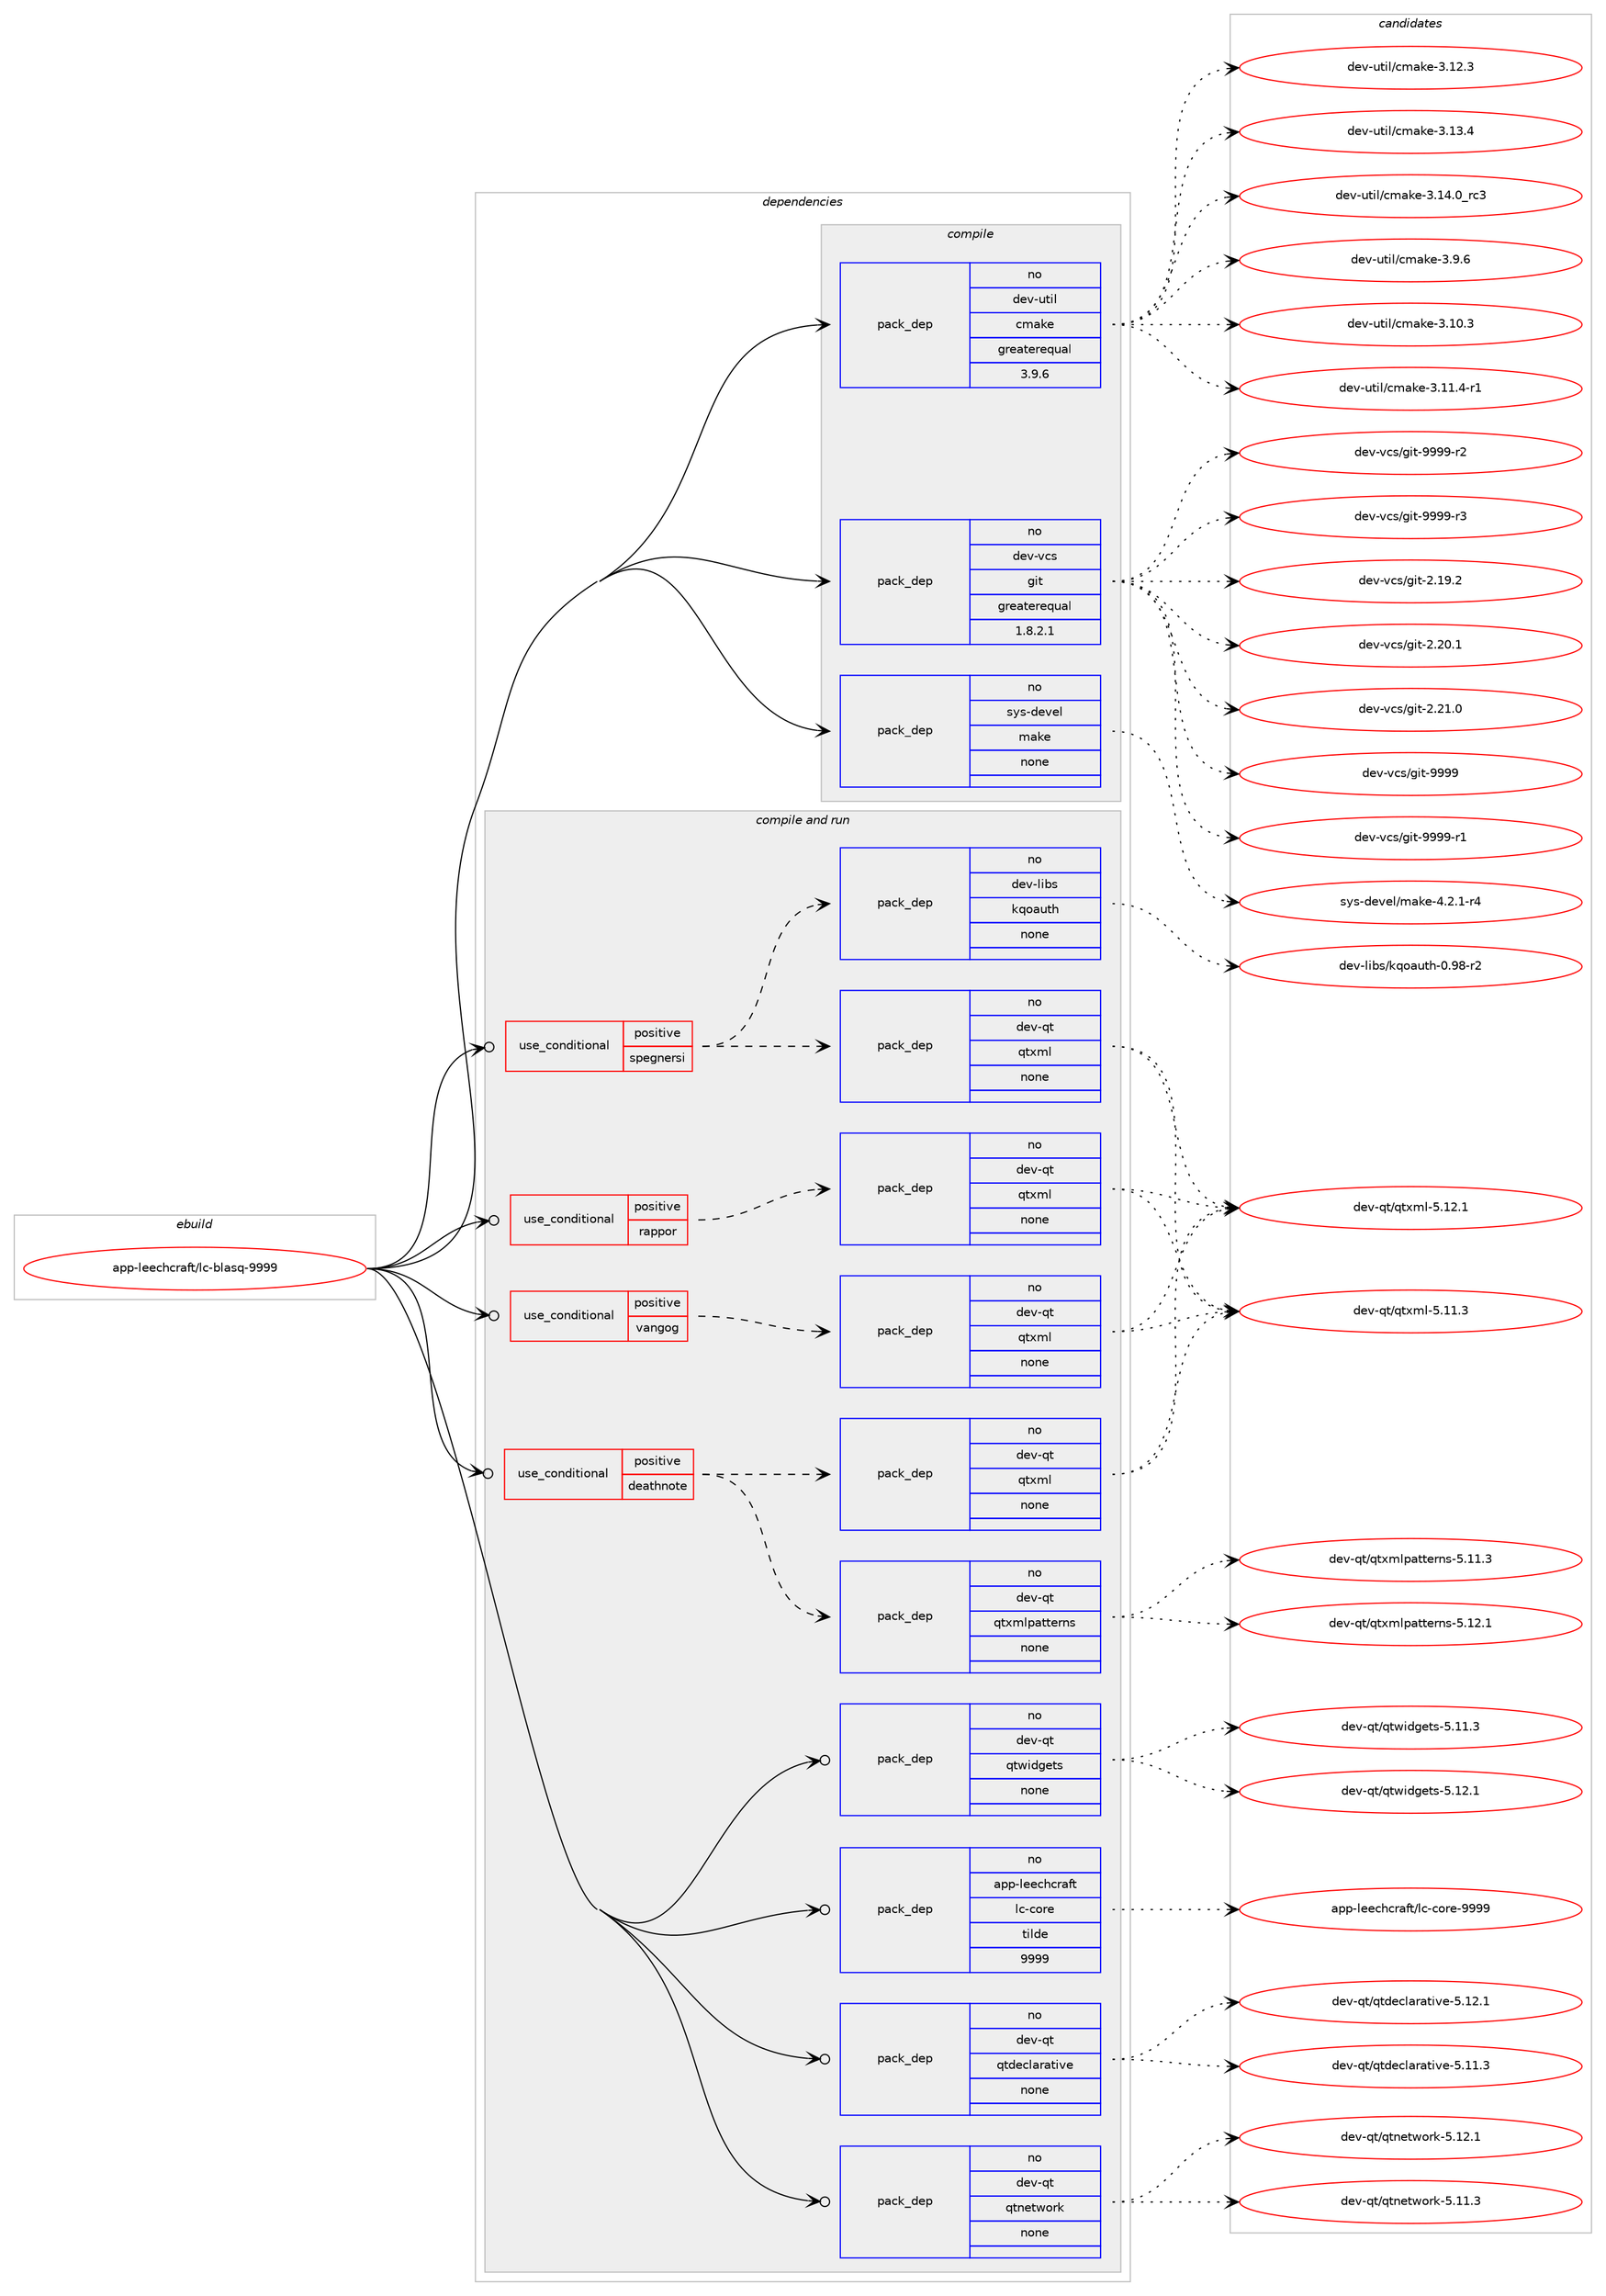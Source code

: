 digraph prolog {

# *************
# Graph options
# *************

newrank=true;
concentrate=true;
compound=true;
graph [rankdir=LR,fontname=Helvetica,fontsize=10,ranksep=1.5];#, ranksep=2.5, nodesep=0.2];
edge  [arrowhead=vee];
node  [fontname=Helvetica,fontsize=10];

# **********
# The ebuild
# **********

subgraph cluster_leftcol {
color=gray;
rank=same;
label=<<i>ebuild</i>>;
id [label="app-leechcraft/lc-blasq-9999", color=red, width=4, href="../app-leechcraft/lc-blasq-9999.svg"];
}

# ****************
# The dependencies
# ****************

subgraph cluster_midcol {
color=gray;
label=<<i>dependencies</i>>;
subgraph cluster_compile {
fillcolor="#eeeeee";
style=filled;
label=<<i>compile</i>>;
subgraph pack923705 {
dependency1296796 [label=<<TABLE BORDER="0" CELLBORDER="1" CELLSPACING="0" CELLPADDING="4" WIDTH="220"><TR><TD ROWSPAN="6" CELLPADDING="30">pack_dep</TD></TR><TR><TD WIDTH="110">no</TD></TR><TR><TD>dev-util</TD></TR><TR><TD>cmake</TD></TR><TR><TD>greaterequal</TD></TR><TR><TD>3.9.6</TD></TR></TABLE>>, shape=none, color=blue];
}
id:e -> dependency1296796:w [weight=20,style="solid",arrowhead="vee"];
subgraph pack923706 {
dependency1296797 [label=<<TABLE BORDER="0" CELLBORDER="1" CELLSPACING="0" CELLPADDING="4" WIDTH="220"><TR><TD ROWSPAN="6" CELLPADDING="30">pack_dep</TD></TR><TR><TD WIDTH="110">no</TD></TR><TR><TD>dev-vcs</TD></TR><TR><TD>git</TD></TR><TR><TD>greaterequal</TD></TR><TR><TD>1.8.2.1</TD></TR></TABLE>>, shape=none, color=blue];
}
id:e -> dependency1296797:w [weight=20,style="solid",arrowhead="vee"];
subgraph pack923707 {
dependency1296798 [label=<<TABLE BORDER="0" CELLBORDER="1" CELLSPACING="0" CELLPADDING="4" WIDTH="220"><TR><TD ROWSPAN="6" CELLPADDING="30">pack_dep</TD></TR><TR><TD WIDTH="110">no</TD></TR><TR><TD>sys-devel</TD></TR><TR><TD>make</TD></TR><TR><TD>none</TD></TR><TR><TD></TD></TR></TABLE>>, shape=none, color=blue];
}
id:e -> dependency1296798:w [weight=20,style="solid",arrowhead="vee"];
}
subgraph cluster_compileandrun {
fillcolor="#eeeeee";
style=filled;
label=<<i>compile and run</i>>;
subgraph cond352911 {
dependency1296799 [label=<<TABLE BORDER="0" CELLBORDER="1" CELLSPACING="0" CELLPADDING="4"><TR><TD ROWSPAN="3" CELLPADDING="10">use_conditional</TD></TR><TR><TD>positive</TD></TR><TR><TD>deathnote</TD></TR></TABLE>>, shape=none, color=red];
subgraph pack923708 {
dependency1296800 [label=<<TABLE BORDER="0" CELLBORDER="1" CELLSPACING="0" CELLPADDING="4" WIDTH="220"><TR><TD ROWSPAN="6" CELLPADDING="30">pack_dep</TD></TR><TR><TD WIDTH="110">no</TD></TR><TR><TD>dev-qt</TD></TR><TR><TD>qtxml</TD></TR><TR><TD>none</TD></TR><TR><TD></TD></TR></TABLE>>, shape=none, color=blue];
}
dependency1296799:e -> dependency1296800:w [weight=20,style="dashed",arrowhead="vee"];
subgraph pack923709 {
dependency1296801 [label=<<TABLE BORDER="0" CELLBORDER="1" CELLSPACING="0" CELLPADDING="4" WIDTH="220"><TR><TD ROWSPAN="6" CELLPADDING="30">pack_dep</TD></TR><TR><TD WIDTH="110">no</TD></TR><TR><TD>dev-qt</TD></TR><TR><TD>qtxmlpatterns</TD></TR><TR><TD>none</TD></TR><TR><TD></TD></TR></TABLE>>, shape=none, color=blue];
}
dependency1296799:e -> dependency1296801:w [weight=20,style="dashed",arrowhead="vee"];
}
id:e -> dependency1296799:w [weight=20,style="solid",arrowhead="odotvee"];
subgraph cond352912 {
dependency1296802 [label=<<TABLE BORDER="0" CELLBORDER="1" CELLSPACING="0" CELLPADDING="4"><TR><TD ROWSPAN="3" CELLPADDING="10">use_conditional</TD></TR><TR><TD>positive</TD></TR><TR><TD>rappor</TD></TR></TABLE>>, shape=none, color=red];
subgraph pack923710 {
dependency1296803 [label=<<TABLE BORDER="0" CELLBORDER="1" CELLSPACING="0" CELLPADDING="4" WIDTH="220"><TR><TD ROWSPAN="6" CELLPADDING="30">pack_dep</TD></TR><TR><TD WIDTH="110">no</TD></TR><TR><TD>dev-qt</TD></TR><TR><TD>qtxml</TD></TR><TR><TD>none</TD></TR><TR><TD></TD></TR></TABLE>>, shape=none, color=blue];
}
dependency1296802:e -> dependency1296803:w [weight=20,style="dashed",arrowhead="vee"];
}
id:e -> dependency1296802:w [weight=20,style="solid",arrowhead="odotvee"];
subgraph cond352913 {
dependency1296804 [label=<<TABLE BORDER="0" CELLBORDER="1" CELLSPACING="0" CELLPADDING="4"><TR><TD ROWSPAN="3" CELLPADDING="10">use_conditional</TD></TR><TR><TD>positive</TD></TR><TR><TD>spegnersi</TD></TR></TABLE>>, shape=none, color=red];
subgraph pack923711 {
dependency1296805 [label=<<TABLE BORDER="0" CELLBORDER="1" CELLSPACING="0" CELLPADDING="4" WIDTH="220"><TR><TD ROWSPAN="6" CELLPADDING="30">pack_dep</TD></TR><TR><TD WIDTH="110">no</TD></TR><TR><TD>dev-libs</TD></TR><TR><TD>kqoauth</TD></TR><TR><TD>none</TD></TR><TR><TD></TD></TR></TABLE>>, shape=none, color=blue];
}
dependency1296804:e -> dependency1296805:w [weight=20,style="dashed",arrowhead="vee"];
subgraph pack923712 {
dependency1296806 [label=<<TABLE BORDER="0" CELLBORDER="1" CELLSPACING="0" CELLPADDING="4" WIDTH="220"><TR><TD ROWSPAN="6" CELLPADDING="30">pack_dep</TD></TR><TR><TD WIDTH="110">no</TD></TR><TR><TD>dev-qt</TD></TR><TR><TD>qtxml</TD></TR><TR><TD>none</TD></TR><TR><TD></TD></TR></TABLE>>, shape=none, color=blue];
}
dependency1296804:e -> dependency1296806:w [weight=20,style="dashed",arrowhead="vee"];
}
id:e -> dependency1296804:w [weight=20,style="solid",arrowhead="odotvee"];
subgraph cond352914 {
dependency1296807 [label=<<TABLE BORDER="0" CELLBORDER="1" CELLSPACING="0" CELLPADDING="4"><TR><TD ROWSPAN="3" CELLPADDING="10">use_conditional</TD></TR><TR><TD>positive</TD></TR><TR><TD>vangog</TD></TR></TABLE>>, shape=none, color=red];
subgraph pack923713 {
dependency1296808 [label=<<TABLE BORDER="0" CELLBORDER="1" CELLSPACING="0" CELLPADDING="4" WIDTH="220"><TR><TD ROWSPAN="6" CELLPADDING="30">pack_dep</TD></TR><TR><TD WIDTH="110">no</TD></TR><TR><TD>dev-qt</TD></TR><TR><TD>qtxml</TD></TR><TR><TD>none</TD></TR><TR><TD></TD></TR></TABLE>>, shape=none, color=blue];
}
dependency1296807:e -> dependency1296808:w [weight=20,style="dashed",arrowhead="vee"];
}
id:e -> dependency1296807:w [weight=20,style="solid",arrowhead="odotvee"];
subgraph pack923714 {
dependency1296809 [label=<<TABLE BORDER="0" CELLBORDER="1" CELLSPACING="0" CELLPADDING="4" WIDTH="220"><TR><TD ROWSPAN="6" CELLPADDING="30">pack_dep</TD></TR><TR><TD WIDTH="110">no</TD></TR><TR><TD>app-leechcraft</TD></TR><TR><TD>lc-core</TD></TR><TR><TD>tilde</TD></TR><TR><TD>9999</TD></TR></TABLE>>, shape=none, color=blue];
}
id:e -> dependency1296809:w [weight=20,style="solid",arrowhead="odotvee"];
subgraph pack923715 {
dependency1296810 [label=<<TABLE BORDER="0" CELLBORDER="1" CELLSPACING="0" CELLPADDING="4" WIDTH="220"><TR><TD ROWSPAN="6" CELLPADDING="30">pack_dep</TD></TR><TR><TD WIDTH="110">no</TD></TR><TR><TD>dev-qt</TD></TR><TR><TD>qtdeclarative</TD></TR><TR><TD>none</TD></TR><TR><TD></TD></TR></TABLE>>, shape=none, color=blue];
}
id:e -> dependency1296810:w [weight=20,style="solid",arrowhead="odotvee"];
subgraph pack923716 {
dependency1296811 [label=<<TABLE BORDER="0" CELLBORDER="1" CELLSPACING="0" CELLPADDING="4" WIDTH="220"><TR><TD ROWSPAN="6" CELLPADDING="30">pack_dep</TD></TR><TR><TD WIDTH="110">no</TD></TR><TR><TD>dev-qt</TD></TR><TR><TD>qtnetwork</TD></TR><TR><TD>none</TD></TR><TR><TD></TD></TR></TABLE>>, shape=none, color=blue];
}
id:e -> dependency1296811:w [weight=20,style="solid",arrowhead="odotvee"];
subgraph pack923717 {
dependency1296812 [label=<<TABLE BORDER="0" CELLBORDER="1" CELLSPACING="0" CELLPADDING="4" WIDTH="220"><TR><TD ROWSPAN="6" CELLPADDING="30">pack_dep</TD></TR><TR><TD WIDTH="110">no</TD></TR><TR><TD>dev-qt</TD></TR><TR><TD>qtwidgets</TD></TR><TR><TD>none</TD></TR><TR><TD></TD></TR></TABLE>>, shape=none, color=blue];
}
id:e -> dependency1296812:w [weight=20,style="solid",arrowhead="odotvee"];
}
subgraph cluster_run {
fillcolor="#eeeeee";
style=filled;
label=<<i>run</i>>;
}
}

# **************
# The candidates
# **************

subgraph cluster_choices {
rank=same;
color=gray;
label=<<i>candidates</i>>;

subgraph choice923705 {
color=black;
nodesep=1;
choice1001011184511711610510847991099710710145514649484651 [label="dev-util/cmake-3.10.3", color=red, width=4,href="../dev-util/cmake-3.10.3.svg"];
choice10010111845117116105108479910997107101455146494946524511449 [label="dev-util/cmake-3.11.4-r1", color=red, width=4,href="../dev-util/cmake-3.11.4-r1.svg"];
choice1001011184511711610510847991099710710145514649504651 [label="dev-util/cmake-3.12.3", color=red, width=4,href="../dev-util/cmake-3.12.3.svg"];
choice1001011184511711610510847991099710710145514649514652 [label="dev-util/cmake-3.13.4", color=red, width=4,href="../dev-util/cmake-3.13.4.svg"];
choice1001011184511711610510847991099710710145514649524648951149951 [label="dev-util/cmake-3.14.0_rc3", color=red, width=4,href="../dev-util/cmake-3.14.0_rc3.svg"];
choice10010111845117116105108479910997107101455146574654 [label="dev-util/cmake-3.9.6", color=red, width=4,href="../dev-util/cmake-3.9.6.svg"];
dependency1296796:e -> choice1001011184511711610510847991099710710145514649484651:w [style=dotted,weight="100"];
dependency1296796:e -> choice10010111845117116105108479910997107101455146494946524511449:w [style=dotted,weight="100"];
dependency1296796:e -> choice1001011184511711610510847991099710710145514649504651:w [style=dotted,weight="100"];
dependency1296796:e -> choice1001011184511711610510847991099710710145514649514652:w [style=dotted,weight="100"];
dependency1296796:e -> choice1001011184511711610510847991099710710145514649524648951149951:w [style=dotted,weight="100"];
dependency1296796:e -> choice10010111845117116105108479910997107101455146574654:w [style=dotted,weight="100"];
}
subgraph choice923706 {
color=black;
nodesep=1;
choice10010111845118991154710310511645504649574650 [label="dev-vcs/git-2.19.2", color=red, width=4,href="../dev-vcs/git-2.19.2.svg"];
choice10010111845118991154710310511645504650484649 [label="dev-vcs/git-2.20.1", color=red, width=4,href="../dev-vcs/git-2.20.1.svg"];
choice10010111845118991154710310511645504650494648 [label="dev-vcs/git-2.21.0", color=red, width=4,href="../dev-vcs/git-2.21.0.svg"];
choice1001011184511899115471031051164557575757 [label="dev-vcs/git-9999", color=red, width=4,href="../dev-vcs/git-9999.svg"];
choice10010111845118991154710310511645575757574511449 [label="dev-vcs/git-9999-r1", color=red, width=4,href="../dev-vcs/git-9999-r1.svg"];
choice10010111845118991154710310511645575757574511450 [label="dev-vcs/git-9999-r2", color=red, width=4,href="../dev-vcs/git-9999-r2.svg"];
choice10010111845118991154710310511645575757574511451 [label="dev-vcs/git-9999-r3", color=red, width=4,href="../dev-vcs/git-9999-r3.svg"];
dependency1296797:e -> choice10010111845118991154710310511645504649574650:w [style=dotted,weight="100"];
dependency1296797:e -> choice10010111845118991154710310511645504650484649:w [style=dotted,weight="100"];
dependency1296797:e -> choice10010111845118991154710310511645504650494648:w [style=dotted,weight="100"];
dependency1296797:e -> choice1001011184511899115471031051164557575757:w [style=dotted,weight="100"];
dependency1296797:e -> choice10010111845118991154710310511645575757574511449:w [style=dotted,weight="100"];
dependency1296797:e -> choice10010111845118991154710310511645575757574511450:w [style=dotted,weight="100"];
dependency1296797:e -> choice10010111845118991154710310511645575757574511451:w [style=dotted,weight="100"];
}
subgraph choice923707 {
color=black;
nodesep=1;
choice1151211154510010111810110847109971071014552465046494511452 [label="sys-devel/make-4.2.1-r4", color=red, width=4,href="../sys-devel/make-4.2.1-r4.svg"];
dependency1296798:e -> choice1151211154510010111810110847109971071014552465046494511452:w [style=dotted,weight="100"];
}
subgraph choice923708 {
color=black;
nodesep=1;
choice100101118451131164711311612010910845534649494651 [label="dev-qt/qtxml-5.11.3", color=red, width=4,href="../dev-qt/qtxml-5.11.3.svg"];
choice100101118451131164711311612010910845534649504649 [label="dev-qt/qtxml-5.12.1", color=red, width=4,href="../dev-qt/qtxml-5.12.1.svg"];
dependency1296800:e -> choice100101118451131164711311612010910845534649494651:w [style=dotted,weight="100"];
dependency1296800:e -> choice100101118451131164711311612010910845534649504649:w [style=dotted,weight="100"];
}
subgraph choice923709 {
color=black;
nodesep=1;
choice10010111845113116471131161201091081129711611610111411011545534649494651 [label="dev-qt/qtxmlpatterns-5.11.3", color=red, width=4,href="../dev-qt/qtxmlpatterns-5.11.3.svg"];
choice10010111845113116471131161201091081129711611610111411011545534649504649 [label="dev-qt/qtxmlpatterns-5.12.1", color=red, width=4,href="../dev-qt/qtxmlpatterns-5.12.1.svg"];
dependency1296801:e -> choice10010111845113116471131161201091081129711611610111411011545534649494651:w [style=dotted,weight="100"];
dependency1296801:e -> choice10010111845113116471131161201091081129711611610111411011545534649504649:w [style=dotted,weight="100"];
}
subgraph choice923710 {
color=black;
nodesep=1;
choice100101118451131164711311612010910845534649494651 [label="dev-qt/qtxml-5.11.3", color=red, width=4,href="../dev-qt/qtxml-5.11.3.svg"];
choice100101118451131164711311612010910845534649504649 [label="dev-qt/qtxml-5.12.1", color=red, width=4,href="../dev-qt/qtxml-5.12.1.svg"];
dependency1296803:e -> choice100101118451131164711311612010910845534649494651:w [style=dotted,weight="100"];
dependency1296803:e -> choice100101118451131164711311612010910845534649504649:w [style=dotted,weight="100"];
}
subgraph choice923711 {
color=black;
nodesep=1;
choice1001011184510810598115471071131119711711610445484657564511450 [label="dev-libs/kqoauth-0.98-r2", color=red, width=4,href="../dev-libs/kqoauth-0.98-r2.svg"];
dependency1296805:e -> choice1001011184510810598115471071131119711711610445484657564511450:w [style=dotted,weight="100"];
}
subgraph choice923712 {
color=black;
nodesep=1;
choice100101118451131164711311612010910845534649494651 [label="dev-qt/qtxml-5.11.3", color=red, width=4,href="../dev-qt/qtxml-5.11.3.svg"];
choice100101118451131164711311612010910845534649504649 [label="dev-qt/qtxml-5.12.1", color=red, width=4,href="../dev-qt/qtxml-5.12.1.svg"];
dependency1296806:e -> choice100101118451131164711311612010910845534649494651:w [style=dotted,weight="100"];
dependency1296806:e -> choice100101118451131164711311612010910845534649504649:w [style=dotted,weight="100"];
}
subgraph choice923713 {
color=black;
nodesep=1;
choice100101118451131164711311612010910845534649494651 [label="dev-qt/qtxml-5.11.3", color=red, width=4,href="../dev-qt/qtxml-5.11.3.svg"];
choice100101118451131164711311612010910845534649504649 [label="dev-qt/qtxml-5.12.1", color=red, width=4,href="../dev-qt/qtxml-5.12.1.svg"];
dependency1296808:e -> choice100101118451131164711311612010910845534649494651:w [style=dotted,weight="100"];
dependency1296808:e -> choice100101118451131164711311612010910845534649504649:w [style=dotted,weight="100"];
}
subgraph choice923714 {
color=black;
nodesep=1;
choice9711211245108101101991049911497102116471089945991111141014557575757 [label="app-leechcraft/lc-core-9999", color=red, width=4,href="../app-leechcraft/lc-core-9999.svg"];
dependency1296809:e -> choice9711211245108101101991049911497102116471089945991111141014557575757:w [style=dotted,weight="100"];
}
subgraph choice923715 {
color=black;
nodesep=1;
choice100101118451131164711311610010199108971149711610511810145534649494651 [label="dev-qt/qtdeclarative-5.11.3", color=red, width=4,href="../dev-qt/qtdeclarative-5.11.3.svg"];
choice100101118451131164711311610010199108971149711610511810145534649504649 [label="dev-qt/qtdeclarative-5.12.1", color=red, width=4,href="../dev-qt/qtdeclarative-5.12.1.svg"];
dependency1296810:e -> choice100101118451131164711311610010199108971149711610511810145534649494651:w [style=dotted,weight="100"];
dependency1296810:e -> choice100101118451131164711311610010199108971149711610511810145534649504649:w [style=dotted,weight="100"];
}
subgraph choice923716 {
color=black;
nodesep=1;
choice100101118451131164711311611010111611911111410745534649494651 [label="dev-qt/qtnetwork-5.11.3", color=red, width=4,href="../dev-qt/qtnetwork-5.11.3.svg"];
choice100101118451131164711311611010111611911111410745534649504649 [label="dev-qt/qtnetwork-5.12.1", color=red, width=4,href="../dev-qt/qtnetwork-5.12.1.svg"];
dependency1296811:e -> choice100101118451131164711311611010111611911111410745534649494651:w [style=dotted,weight="100"];
dependency1296811:e -> choice100101118451131164711311611010111611911111410745534649504649:w [style=dotted,weight="100"];
}
subgraph choice923717 {
color=black;
nodesep=1;
choice100101118451131164711311611910510010310111611545534649494651 [label="dev-qt/qtwidgets-5.11.3", color=red, width=4,href="../dev-qt/qtwidgets-5.11.3.svg"];
choice100101118451131164711311611910510010310111611545534649504649 [label="dev-qt/qtwidgets-5.12.1", color=red, width=4,href="../dev-qt/qtwidgets-5.12.1.svg"];
dependency1296812:e -> choice100101118451131164711311611910510010310111611545534649494651:w [style=dotted,weight="100"];
dependency1296812:e -> choice100101118451131164711311611910510010310111611545534649504649:w [style=dotted,weight="100"];
}
}

}
